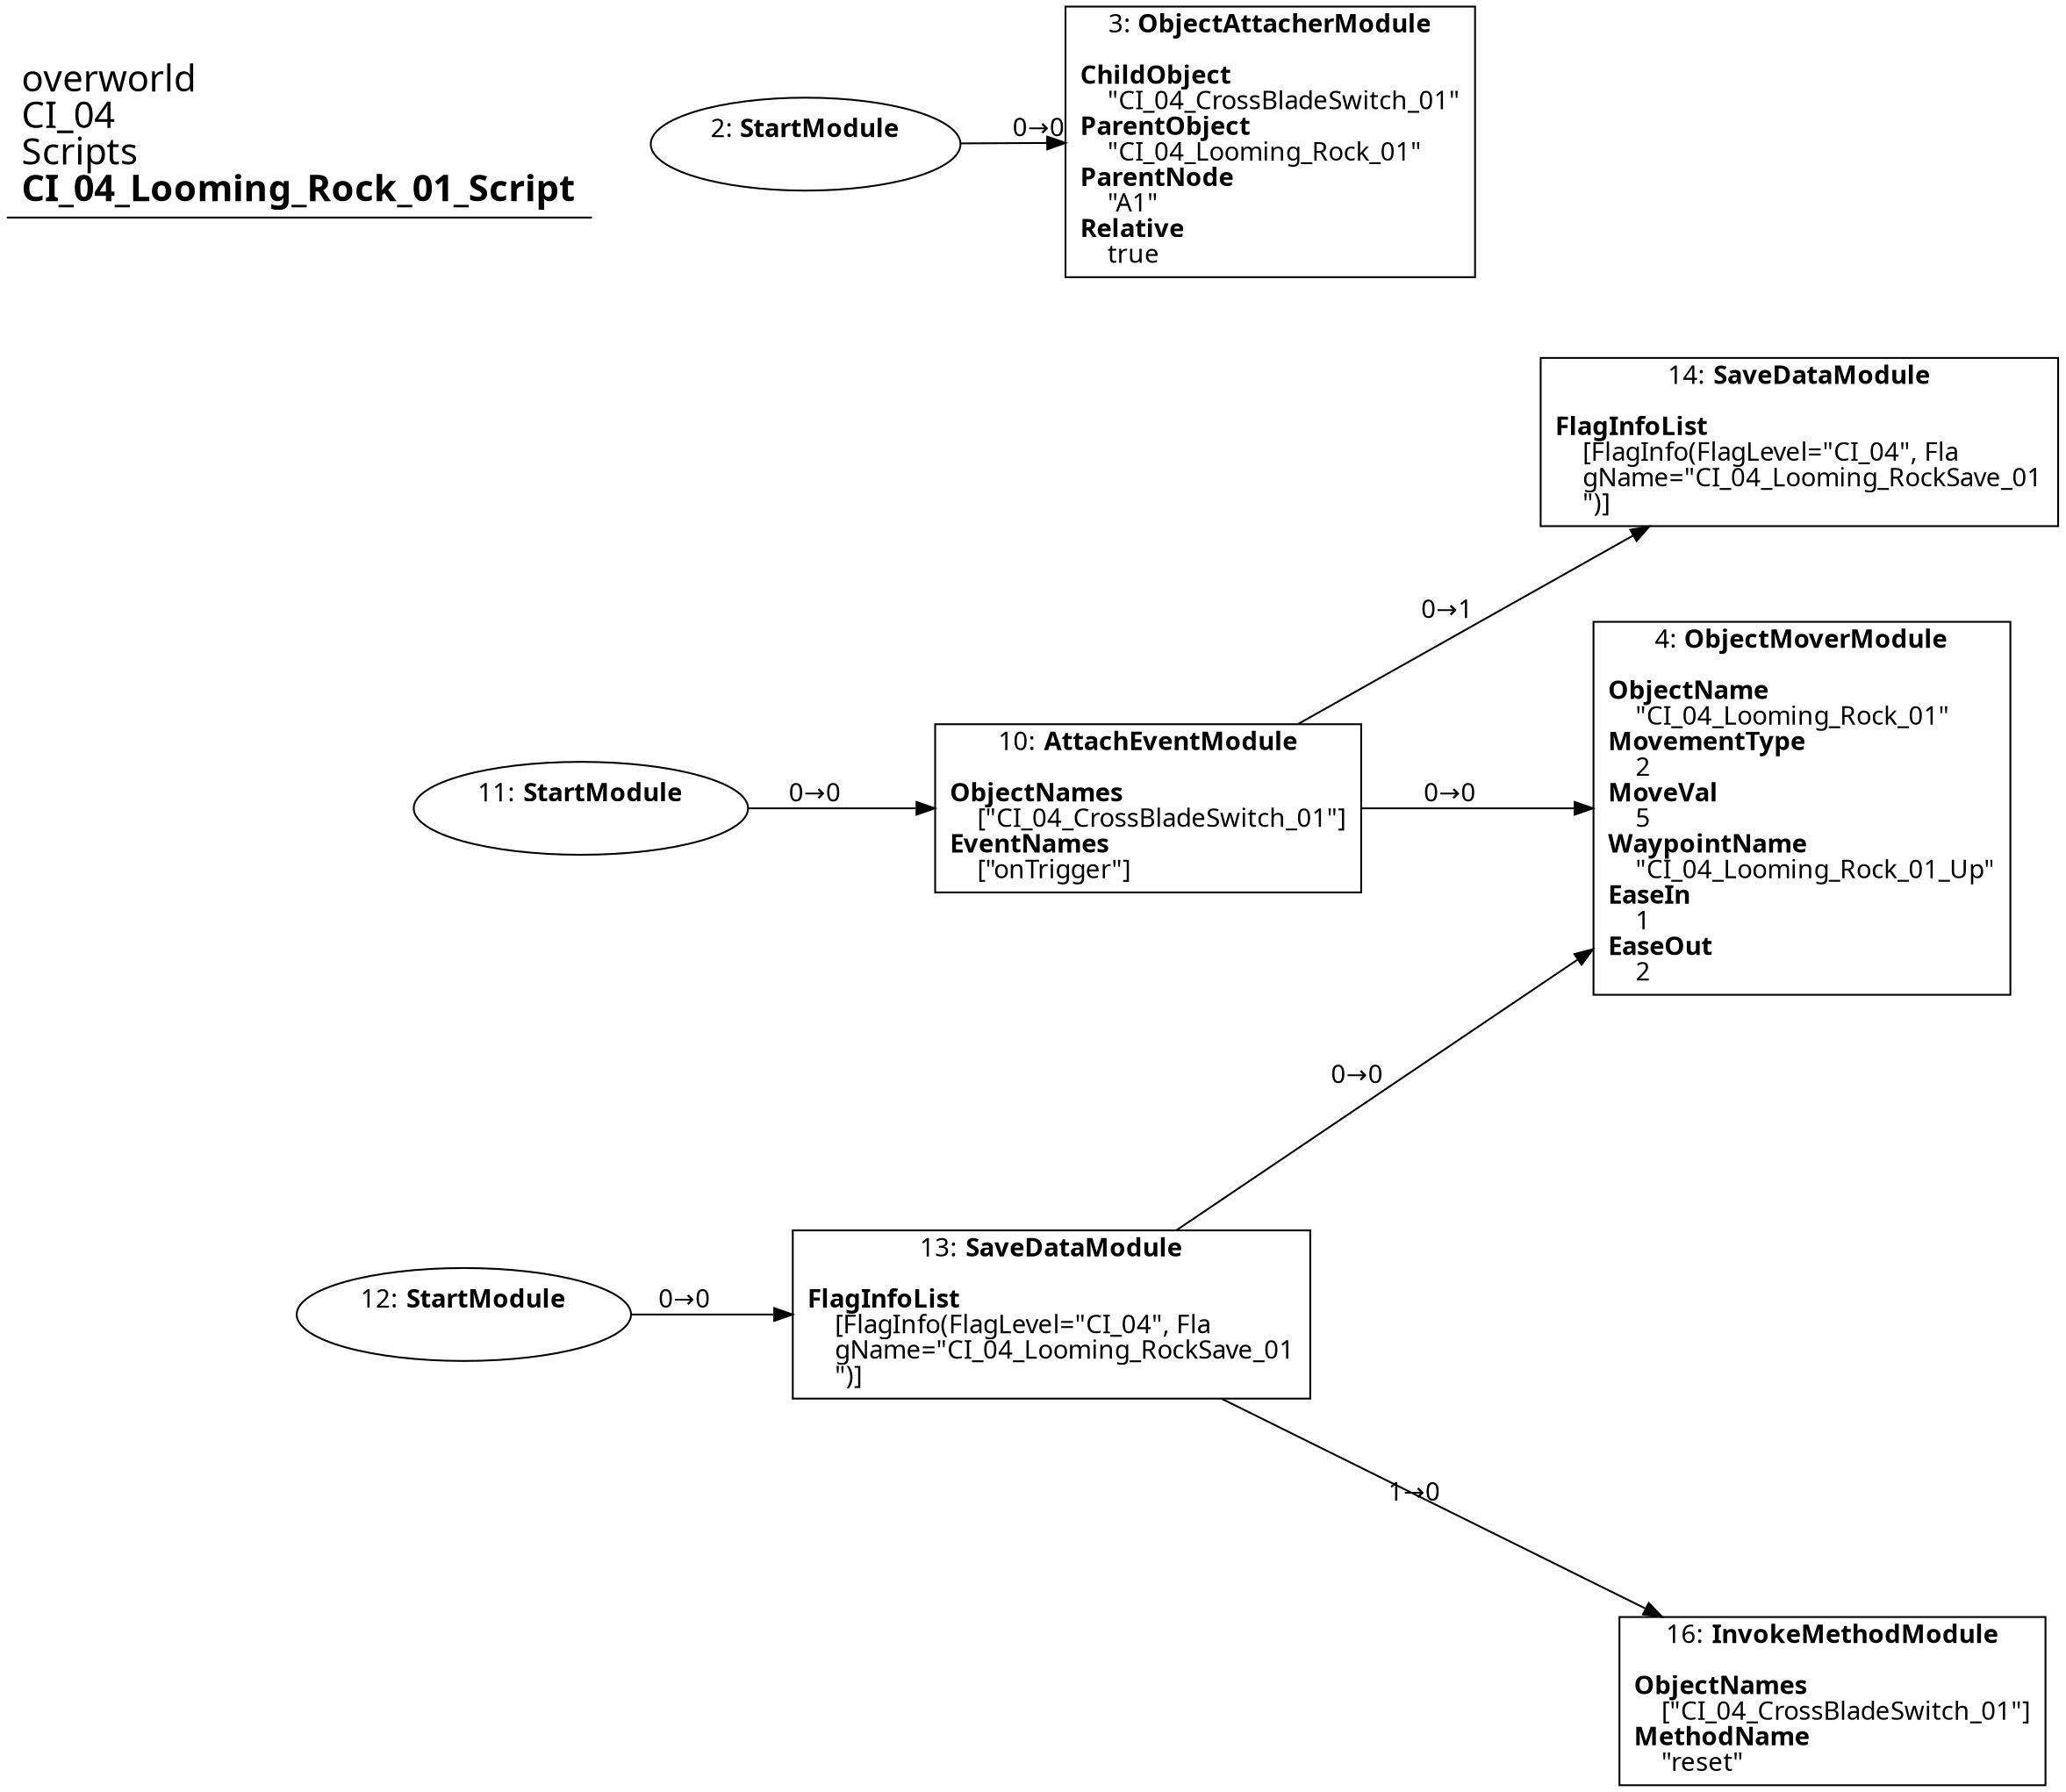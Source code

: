 digraph {
    layout = fdp;
    overlap = prism;
    sep = "+16";
    splines = spline;

    node [ shape = box ];

    graph [ fontname = "Segoe UI" ];
    node [ fontname = "Segoe UI" ];
    edge [ fontname = "Segoe UI" ];

    2 [ label = <2: <b>StartModule</b><br/><br/>> ];
    2 [ shape = oval ]
    2 [ pos = "0.014,0.047000002!" ];
    2 -> 3 [ label = "0→0" ];

    3 [ label = <3: <b>ObjectAttacherModule</b><br/><br/><b>ChildObject</b><br align="left"/>    &quot;CI_04_CrossBladeSwitch_01&quot;<br align="left"/><b>ParentObject</b><br align="left"/>    &quot;CI_04_Looming_Rock_01&quot;<br align="left"/><b>ParentNode</b><br align="left"/>    &quot;A1&quot;<br align="left"/><b>Relative</b><br align="left"/>    true<br align="left"/>> ];
    3 [ pos = "0.26000002,0.047000002!" ];

    4 [ label = <4: <b>ObjectMoverModule</b><br/><br/><b>ObjectName</b><br align="left"/>    &quot;CI_04_Looming_Rock_01&quot;<br align="left"/><b>MovementType</b><br align="left"/>    2<br align="left"/><b>MoveVal</b><br align="left"/>    5<br align="left"/><b>WaypointName</b><br align="left"/>    &quot;CI_04_Looming_Rock_01_Up&quot;<br align="left"/><b>EaseIn</b><br align="left"/>    1<br align="left"/><b>EaseOut</b><br align="left"/>    2<br align="left"/>> ];
    4 [ pos = "0.469,-0.215!" ];

    10 [ label = <10: <b>AttachEventModule</b><br/><br/><b>ObjectNames</b><br align="left"/>    [&quot;CI_04_CrossBladeSwitch_01&quot;]<br align="left"/><b>EventNames</b><br align="left"/>    [&quot;onTrigger&quot;]<br align="left"/>> ];
    10 [ pos = "0.21200001,-0.215!" ];
    10 -> 4 [ label = "0→0" ];
    10 -> 14 [ label = "0→1" ];

    11 [ label = <11: <b>StartModule</b><br/><br/>> ];
    11 [ shape = oval ]
    11 [ pos = "-0.011000001,-0.215!" ];
    11 -> 10 [ label = "0→0" ];

    12 [ label = <12: <b>StartModule</b><br/><br/>> ];
    12 [ shape = oval ]
    12 [ pos = "-0.057000004,-0.41400003!" ];
    12 -> 13 [ label = "0→0" ];

    13 [ label = <13: <b>SaveDataModule</b><br/><br/><b>FlagInfoList</b><br align="left"/>    [FlagInfo(FlagLevel=&quot;CI_04&quot;, Fla<br align="left"/>    gName=&quot;CI_04_Looming_RockSave_01<br align="left"/>    &quot;)]<br align="left"/>> ];
    13 [ pos = "0.17400001,-0.41400003!" ];
    13 -> 4 [ label = "0→0" ];
    13 -> 16 [ label = "1→0" ];

    14 [ label = <14: <b>SaveDataModule</b><br/><br/><b>FlagInfoList</b><br align="left"/>    [FlagInfo(FlagLevel=&quot;CI_04&quot;, Fla<br align="left"/>    gName=&quot;CI_04_Looming_RockSave_01<br align="left"/>    &quot;)]<br align="left"/>> ];
    14 [ pos = "0.46800002,-0.071!" ];

    16 [ label = <16: <b>InvokeMethodModule</b><br/><br/><b>ObjectNames</b><br align="left"/>    [&quot;CI_04_CrossBladeSwitch_01&quot;]<br align="left"/><b>MethodName</b><br align="left"/>    &quot;reset&quot;<br align="left"/>> ];
    16 [ pos = "0.48100004,-0.56600004!" ];

    title [ pos = "-0.058000002,0.048!" ];
    title [ shape = underline ];
    title [ label = <<font point-size="20">overworld<br align="left"/>CI_04<br align="left"/>Scripts<br align="left"/><b>CI_04_Looming_Rock_01_Script</b><br align="left"/></font>> ];
}
